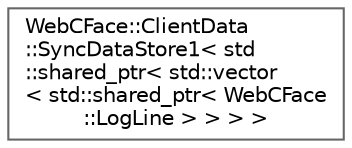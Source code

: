 digraph "Graphical Class Hierarchy"
{
 // LATEX_PDF_SIZE
  bgcolor="transparent";
  edge [fontname=Helvetica,fontsize=10,labelfontname=Helvetica,labelfontsize=10];
  node [fontname=Helvetica,fontsize=10,shape=box,height=0.2,width=0.4];
  rankdir="LR";
  Node0 [id="Node000000",label="WebCFace::ClientData\l::SyncDataStore1\< std\l::shared_ptr\< std::vector\l\< std::shared_ptr\< WebCFace\l::LogLine \> \> \> \>",height=0.2,width=0.4,color="grey40", fillcolor="white", style="filled",URL="$classWebCFace_1_1ClientData_1_1SyncDataStore1.html",tooltip=" "];
}
